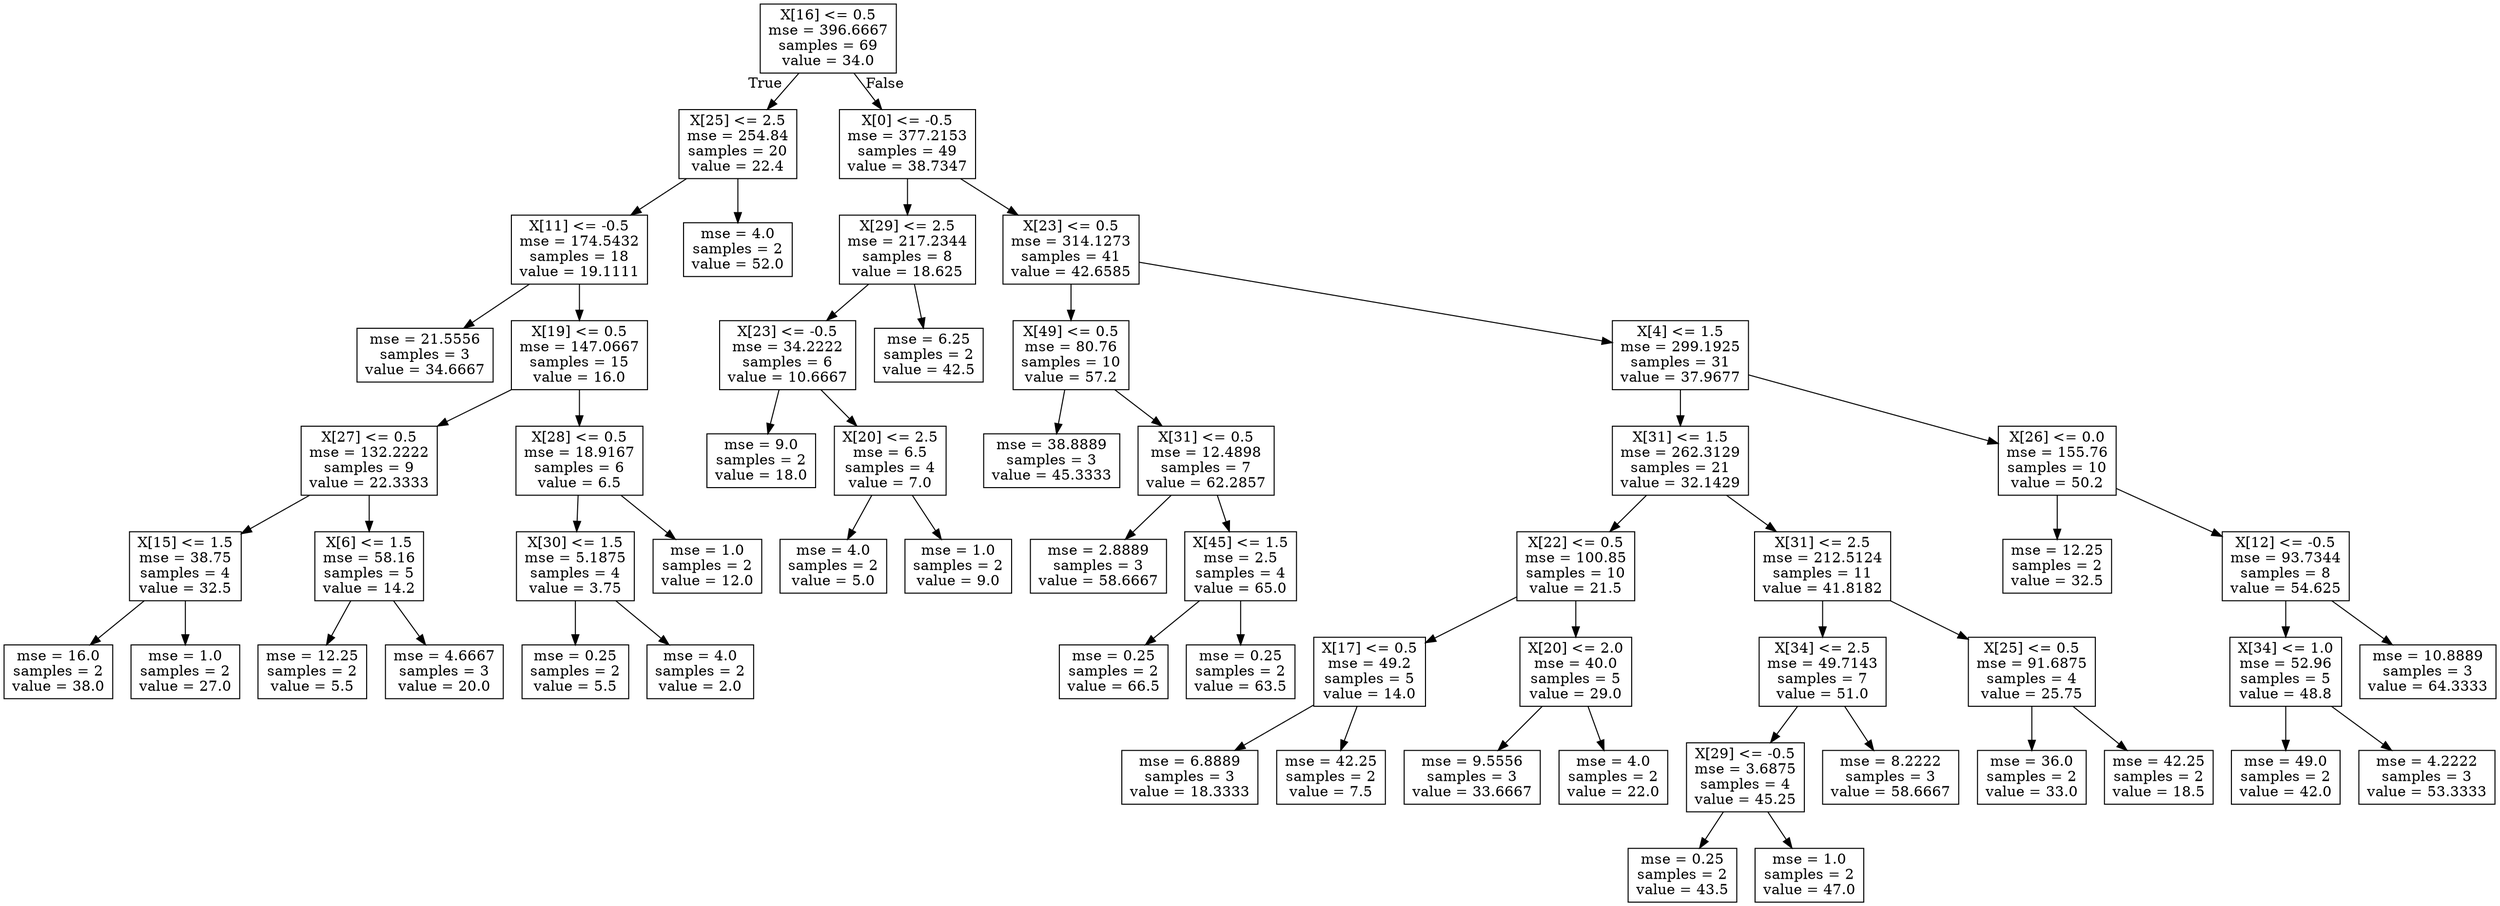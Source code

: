 digraph Tree {
node [shape=box] ;
0 [label="X[16] <= 0.5\nmse = 396.6667\nsamples = 69\nvalue = 34.0"] ;
1 [label="X[25] <= 2.5\nmse = 254.84\nsamples = 20\nvalue = 22.4"] ;
0 -> 1 [labeldistance=2.5, labelangle=45, headlabel="True"] ;
2 [label="X[11] <= -0.5\nmse = 174.5432\nsamples = 18\nvalue = 19.1111"] ;
1 -> 2 ;
3 [label="mse = 21.5556\nsamples = 3\nvalue = 34.6667"] ;
2 -> 3 ;
4 [label="X[19] <= 0.5\nmse = 147.0667\nsamples = 15\nvalue = 16.0"] ;
2 -> 4 ;
5 [label="X[27] <= 0.5\nmse = 132.2222\nsamples = 9\nvalue = 22.3333"] ;
4 -> 5 ;
6 [label="X[15] <= 1.5\nmse = 38.75\nsamples = 4\nvalue = 32.5"] ;
5 -> 6 ;
7 [label="mse = 16.0\nsamples = 2\nvalue = 38.0"] ;
6 -> 7 ;
8 [label="mse = 1.0\nsamples = 2\nvalue = 27.0"] ;
6 -> 8 ;
9 [label="X[6] <= 1.5\nmse = 58.16\nsamples = 5\nvalue = 14.2"] ;
5 -> 9 ;
10 [label="mse = 12.25\nsamples = 2\nvalue = 5.5"] ;
9 -> 10 ;
11 [label="mse = 4.6667\nsamples = 3\nvalue = 20.0"] ;
9 -> 11 ;
12 [label="X[28] <= 0.5\nmse = 18.9167\nsamples = 6\nvalue = 6.5"] ;
4 -> 12 ;
13 [label="X[30] <= 1.5\nmse = 5.1875\nsamples = 4\nvalue = 3.75"] ;
12 -> 13 ;
14 [label="mse = 0.25\nsamples = 2\nvalue = 5.5"] ;
13 -> 14 ;
15 [label="mse = 4.0\nsamples = 2\nvalue = 2.0"] ;
13 -> 15 ;
16 [label="mse = 1.0\nsamples = 2\nvalue = 12.0"] ;
12 -> 16 ;
17 [label="mse = 4.0\nsamples = 2\nvalue = 52.0"] ;
1 -> 17 ;
18 [label="X[0] <= -0.5\nmse = 377.2153\nsamples = 49\nvalue = 38.7347"] ;
0 -> 18 [labeldistance=2.5, labelangle=-45, headlabel="False"] ;
19 [label="X[29] <= 2.5\nmse = 217.2344\nsamples = 8\nvalue = 18.625"] ;
18 -> 19 ;
20 [label="X[23] <= -0.5\nmse = 34.2222\nsamples = 6\nvalue = 10.6667"] ;
19 -> 20 ;
21 [label="mse = 9.0\nsamples = 2\nvalue = 18.0"] ;
20 -> 21 ;
22 [label="X[20] <= 2.5\nmse = 6.5\nsamples = 4\nvalue = 7.0"] ;
20 -> 22 ;
23 [label="mse = 4.0\nsamples = 2\nvalue = 5.0"] ;
22 -> 23 ;
24 [label="mse = 1.0\nsamples = 2\nvalue = 9.0"] ;
22 -> 24 ;
25 [label="mse = 6.25\nsamples = 2\nvalue = 42.5"] ;
19 -> 25 ;
26 [label="X[23] <= 0.5\nmse = 314.1273\nsamples = 41\nvalue = 42.6585"] ;
18 -> 26 ;
27 [label="X[49] <= 0.5\nmse = 80.76\nsamples = 10\nvalue = 57.2"] ;
26 -> 27 ;
28 [label="mse = 38.8889\nsamples = 3\nvalue = 45.3333"] ;
27 -> 28 ;
29 [label="X[31] <= 0.5\nmse = 12.4898\nsamples = 7\nvalue = 62.2857"] ;
27 -> 29 ;
30 [label="mse = 2.8889\nsamples = 3\nvalue = 58.6667"] ;
29 -> 30 ;
31 [label="X[45] <= 1.5\nmse = 2.5\nsamples = 4\nvalue = 65.0"] ;
29 -> 31 ;
32 [label="mse = 0.25\nsamples = 2\nvalue = 66.5"] ;
31 -> 32 ;
33 [label="mse = 0.25\nsamples = 2\nvalue = 63.5"] ;
31 -> 33 ;
34 [label="X[4] <= 1.5\nmse = 299.1925\nsamples = 31\nvalue = 37.9677"] ;
26 -> 34 ;
35 [label="X[31] <= 1.5\nmse = 262.3129\nsamples = 21\nvalue = 32.1429"] ;
34 -> 35 ;
36 [label="X[22] <= 0.5\nmse = 100.85\nsamples = 10\nvalue = 21.5"] ;
35 -> 36 ;
37 [label="X[17] <= 0.5\nmse = 49.2\nsamples = 5\nvalue = 14.0"] ;
36 -> 37 ;
38 [label="mse = 6.8889\nsamples = 3\nvalue = 18.3333"] ;
37 -> 38 ;
39 [label="mse = 42.25\nsamples = 2\nvalue = 7.5"] ;
37 -> 39 ;
40 [label="X[20] <= 2.0\nmse = 40.0\nsamples = 5\nvalue = 29.0"] ;
36 -> 40 ;
41 [label="mse = 9.5556\nsamples = 3\nvalue = 33.6667"] ;
40 -> 41 ;
42 [label="mse = 4.0\nsamples = 2\nvalue = 22.0"] ;
40 -> 42 ;
43 [label="X[31] <= 2.5\nmse = 212.5124\nsamples = 11\nvalue = 41.8182"] ;
35 -> 43 ;
44 [label="X[34] <= 2.5\nmse = 49.7143\nsamples = 7\nvalue = 51.0"] ;
43 -> 44 ;
45 [label="X[29] <= -0.5\nmse = 3.6875\nsamples = 4\nvalue = 45.25"] ;
44 -> 45 ;
46 [label="mse = 0.25\nsamples = 2\nvalue = 43.5"] ;
45 -> 46 ;
47 [label="mse = 1.0\nsamples = 2\nvalue = 47.0"] ;
45 -> 47 ;
48 [label="mse = 8.2222\nsamples = 3\nvalue = 58.6667"] ;
44 -> 48 ;
49 [label="X[25] <= 0.5\nmse = 91.6875\nsamples = 4\nvalue = 25.75"] ;
43 -> 49 ;
50 [label="mse = 36.0\nsamples = 2\nvalue = 33.0"] ;
49 -> 50 ;
51 [label="mse = 42.25\nsamples = 2\nvalue = 18.5"] ;
49 -> 51 ;
52 [label="X[26] <= 0.0\nmse = 155.76\nsamples = 10\nvalue = 50.2"] ;
34 -> 52 ;
53 [label="mse = 12.25\nsamples = 2\nvalue = 32.5"] ;
52 -> 53 ;
54 [label="X[12] <= -0.5\nmse = 93.7344\nsamples = 8\nvalue = 54.625"] ;
52 -> 54 ;
55 [label="X[34] <= 1.0\nmse = 52.96\nsamples = 5\nvalue = 48.8"] ;
54 -> 55 ;
56 [label="mse = 49.0\nsamples = 2\nvalue = 42.0"] ;
55 -> 56 ;
57 [label="mse = 4.2222\nsamples = 3\nvalue = 53.3333"] ;
55 -> 57 ;
58 [label="mse = 10.8889\nsamples = 3\nvalue = 64.3333"] ;
54 -> 58 ;
}